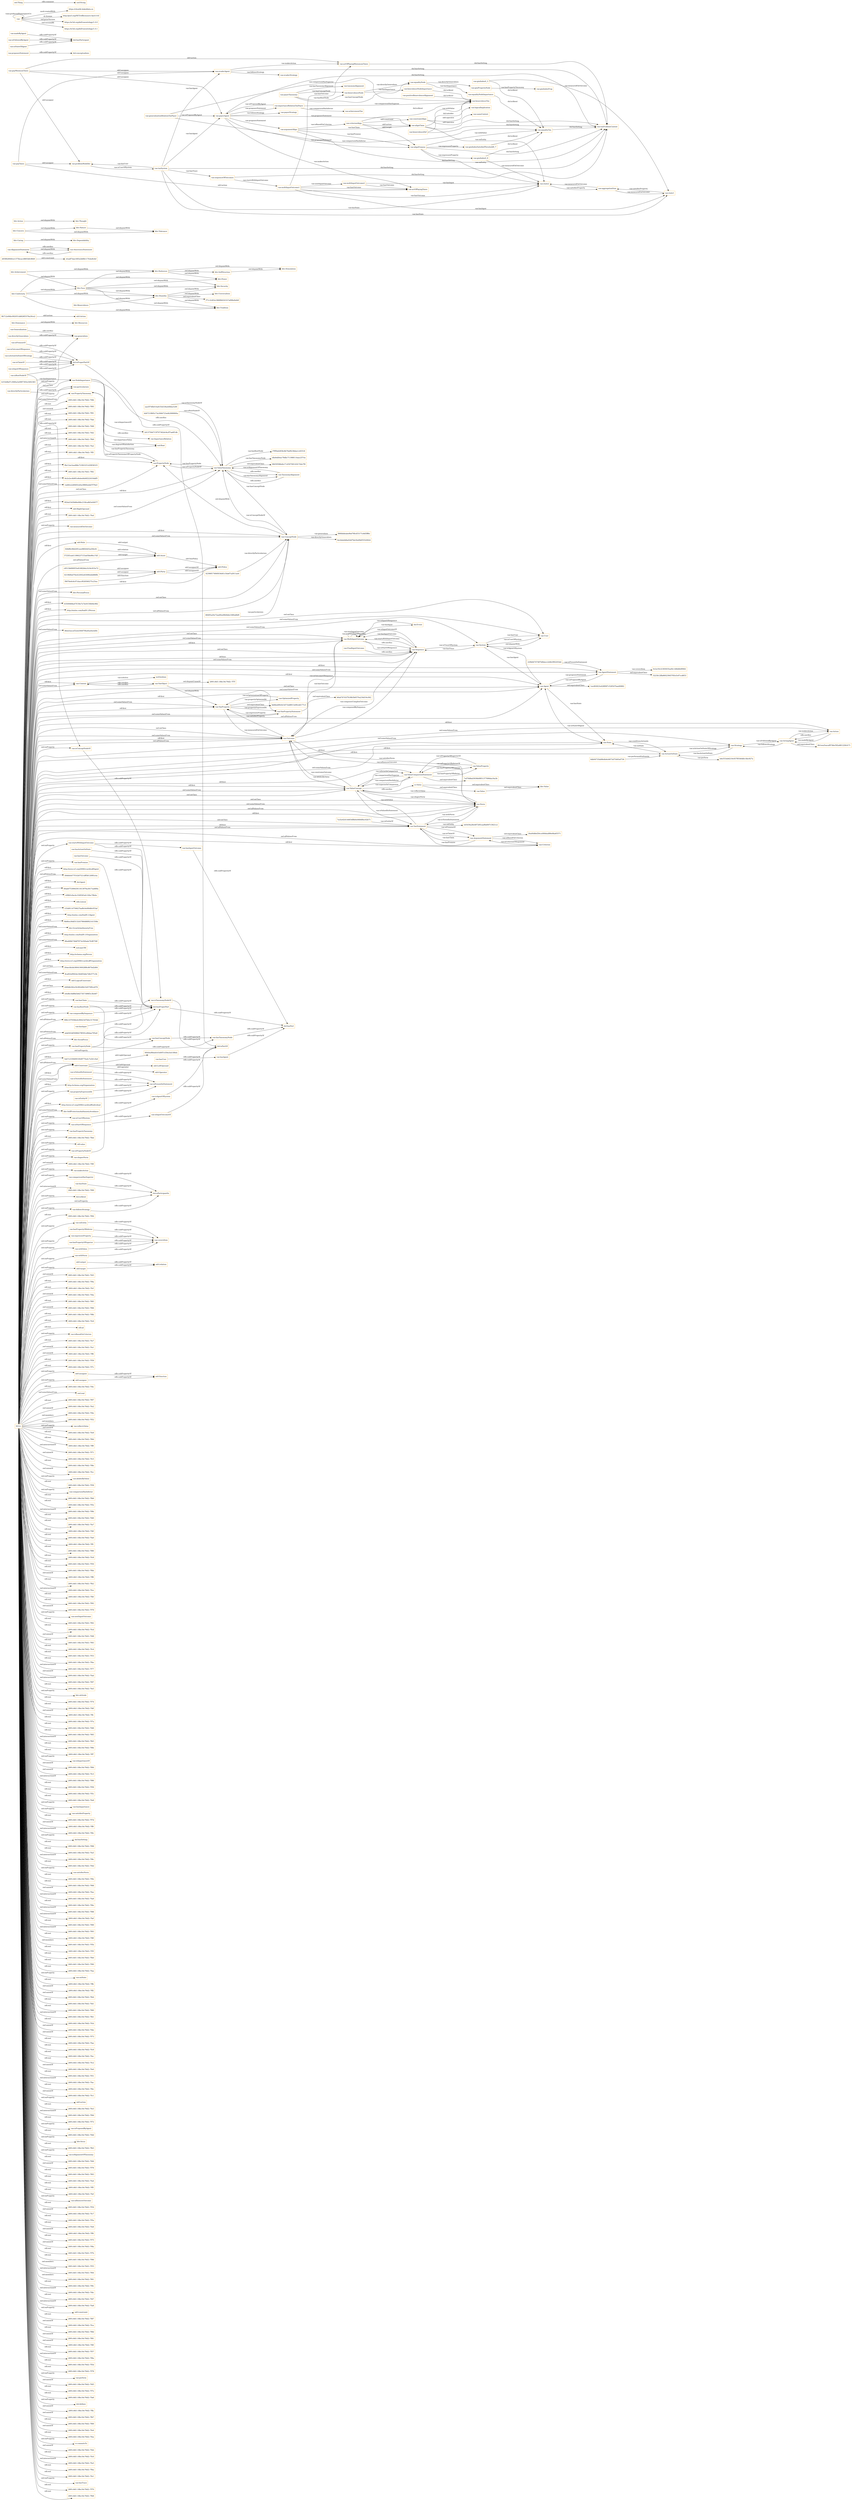 digraph ar2dtool_diagram { 
rankdir=LR;
size="1501"
node [shape = rectangle, color="orange"]; "f9e12ee3aad88e723f43251d2f658325" "bhv:Dominance" "6e2e2ec4b9f1e8ebed4d4f222410ddf5" "odrl:Action" "1afd0ce2d9493cb0a3f860eddd7f79a5" "odrl:LeftOperand" "0f2da53d3b66e06bc21fdca8b5e04077" "odrl:RightOperand" "vae:PropertyTaxonomy" "bhv:PersonalFocus" "bhv:Hedonism" "eae5f74fb010a81f3d339a44fbbe52f0" "vae:NodeImportance" "43509468a47f156e7e7dc9150b9dc982" "http://xmlns.com/foaf/0.1/Person" "bhv:Universalism" "f71c3cfd3a18669b0241b7a698a9abbf" "86eb3eecef32eb394979fa40a44e4d9c" "vae:Value" "cfcadf7dae18f3e2b6fb117fcbe8cfef" "bhv:Stimulation" "odrl:Policy" "bhv:Achievement" "bhv:Value" "f66fdddeabe9bd78fcd53171e8d5ff6e" "7a1bc624144654f8b0e0684f6ec02b71" "2d137564715f707362dc9a3f7aa6f1db" "odrl:Operator" "f7ff5bd2858c8b79af9238dee1c83518" "vae:VaeProperty" "cb5430a28e487285caa9bd007c5621c2" "vae:Outcome" "http://www.w3.org/2006/vcard/ns#Agent" "6e24de6d6a02bf7bb30ef0bf55520924" "vae:MultiInputOutcome" "f28df6c98d20f1eee98f20d52a5f4c61" "094644477f10267521dff58120f93c4a" "9fdd4af68abfc03d0f51d39a5eb189eb" "vae:AlignmentStatement" "bhv:Dependability" "bhv:Caring" "odrl:Asset" "bhv:Nature" "42366f17484f434d41c5da67a2611ae4" "vae:Generalization" "1acd92823e428f087c528547bae60882" "vae:Context" "vae:VaeStatement" "vae:ActionOnState" "f0676e6c6c07cbaccf026560275c25ea" "dul:Agent" "60ab07539943911613976a3617ea689a" "vae:ValueTaxonomy" "bhv:Security" "c0f963c9acbc330f283afc10fac78bda" "vae:ConceptNode" "rdfs:Literal" "7af7f48bd3939b0f851377696da16a3b" "bhv:Tolerance" "vae:System" "bhv:Humility" "0c2a19c22383635eaf4c1d8ddb4f0fd2" "c53d9114756627baf8c0ef49d8c053af" "http://xmlns.com/foaf/0.1/Agent" "9b68ce36df313243786488f92141556b" "odrl:Party" "vae:Norm" "b4e553eb6219c937f0540dfe14bc927a" "bhv:GrowthAndAnxietyFree" "vae:User" "d05f826940ce1375bcacc8805dfc9849" "vae:Sequence" "vae:AgentStatement" "http://xmlns.com/foaf/0.1/Organization" "9b712e94bc092051dd626f3376a30ce2" "6db04735dd9b4fe6c6673d75493ef739" "3223b12ffa66023945785e5c67ccd653" "b6ab7b7d1f7b38b5b6570a234d10e362" "bhv:Tradition" "dba9afb4ac78dbc711988114aac257ea" "86a469b738df7973e500ade7fcf8759f" "vae:VaeObject" "vc:Value" "98459588e6e17c450708142fc744e7f0" "6b1eea5eacaf97dbe592a861228cfc71" "vae:TaxonomyAlignment" "xsd:anyURI" "vae:Strategy" "vae:Agent" "bhv:Benevolence" "vae:FinalInputOutcome" "bhv:Conformity" "vae:Action" "http://schema.org/Person" "http://www.w3.org/2006/vcard/ns#Organization" "bhv:Resources" "20aecfdcbb3804190028f6c867bd2d64" "8caf43ef0924e18d4f3dde7dfe577c3b" "30a00d8ef29ccef49deaf89e9ba65571" "vae:AwarenessStatement" "229b64747487bfbbecc2d4b3f92203dd" "68495a20e72ae80a49b9dde1680a8bf0" "c9513b690955e81682b6a1b34c933e72" "0219fd9a076e422002e63090ebb886fb" "vae:ActingAgent" "odrl:LogicalConstraint" "c609db382e5fc992d9b33d570f0ce976" "vae:ValueConcept" "vae:PropertyNode" "vae:ValueProperty" "vae:ValueComparisonStatement" "dul:Event" "vae:Criterion" "e0e8b18df6b5b8273f17d98f3c3fe467" "bhv:Thought" "vae:State" "5725f1ea411990237153a058e99cc7d5" "bhv:Face" "086c107938de4c96423d7bfec31763dd" "vae:VaePropertyStatement" "afa8303df30f6827f8591e96dae795a9" "bhv:SocialFocus" "bb6bed09c8c5d71bd8913e90cdd177c3" "4d4721f895c73e3084723edb2999900a" "odrl:Constraint" "vae:OptimizedProperty" "3ab7c2339d09100d9770a4c7e2b1cfad" "bhv:Action" "odrl:Rule" "bhv:Power" "vae:ImportanceRelation" "b31fe8bd7c3060a3e0997393e3492383" "http://schema.org/Organization" "http://www.w3.org/2006/vcard/ns#Individual" "vae:ArgumentStatement" "bhv:SelfDirection" "bhv:Concern" "bhv:SelfProtectionAndAnxietyAvoidance" ; /*classes style*/
	"bhv:Action" -> "bhv:Thought" [ label = "owl:disjointWith" ];
	"vae:isInputOfSequence" -> "dul:isProperPartOf" [ label = "rdfs:subPropertyOf" ];
	"dul:isProperPartOf" -> "dul:isPartOf" [ label = "rdfs:subPropertyOf" ];
	"vae:hasConceptNode" -> "vae:hasTaxonomyNode" [ label = "rdfs:subPropertyOf" ];
	"vae:ConceptNode" -> "vae:PropertyNode" [ label = "owl:disjointWith" ];
	"vae:argumentAlign" -> "vae:criterionAlign" [ label = "vae:isBasedOnCriterion" ];
	"vae:argumentAlign" -> "vae:alignPremise" [ label = "vae:hasPremise" ];
	"vae:argumentAlign" -> "vae:alignClaim" [ label = "vae:hasClaim" ];
	"vae:argumentAlign" -> "vae:taxProblemContext" [ label = "dul:hasSetting" ];
	"vae:isTaxonomyNodeOf" -> "dul:isPartOf" [ label = "rdfs:subPropertyOf" ];
	"vae:proposesStatement" -> "dul:conceptualizes" [ label = "rdfs:subPropertyOf" ];
	"vae:ArgumentStatement" -> "30a00d8ef29ccef49deaf89e9ba65571" [ label = "owl:equivalentClass" ];
	"vae:hasTaxonomyNode" -> "dul:hasPart" [ label = "rdfs:subPropertyOf" ];
	"vae:giniPropertyNode" -> "vae:giniIndexProp" [ label = "vae:hasPropertyTaxonomy" ];
	"vae:benvolenceNodeImportance" -> "vae:benevolenceTax" [ label = "dul:isAbout" ];
	"vae:directlyGeneralizes" -> "vae:generalizes" [ label = "rdfs:subPropertyOf" ];
	"vae:multiInputOutcome2" -> "vae:actOfPayingTaxes" [ label = "vae:hasOutcome" ];
	"vae:multiInputOutcome2" -> "vae:state2" [ label = "vae:hasInput" ];
	"bhv:Hedonism" -> "bhv:Stimulation" [ label = "owl:disjointWith" ];
	"bhv:Hedonism" -> "bhv:SelfDirection" [ label = "owl:disjointWith" ];
	"bhv:Hedonism" -> "bhv:Power" [ label = "owl:disjointWith" ];
	"vae:isPremiseOf" -> "dul:isProperPartOf" [ label = "rdfs:subPropertyOf" ];
	"vae:isTestedInStatement" -> "vae:isPresentInStatement" [ label = "rdfs:subPropertyOf" ];
	"vae:giniIndex0_3" -> "vae:state1" [ label = "vae:measuredOnOutcome" ];
	"vae:giniIndex0_3" -> "vae:equalityTax" [ label = "dul:isAbout" ];
	"vae:madeByAgent" -> "dul:hasParticipant" [ label = "rdfs:subPropertyOf" ];
	"vae:isOutcomeOfSequence" -> "dul:isProperPartOf" [ label = "rdfs:subPropertyOf" ];
	"vae:hasInput" -> "dul:hasProperPart" [ label = "rdfs:subPropertyOf" ];
	"vae:hasUser" -> "vae:hasAgent" [ label = "rdfs:subPropertyOf" ];
	"vae:equalityTax" -> "vae:taxProblemContext" [ label = "dul:hasSetting" ];
	"bhv:SelfDirection" -> "bhv:Stimulation" [ label = "owl:disjointWith" ];
	"vae:hasActionOnState" -> "dul:hasProperPart" [ label = "rdfs:subPropertyOf" ];
	"vae:AgentStatement" -> "3223b12ffa66023945785e5c67ccd653" [ label = "owl:equivalentClass" ];
	"vae:hasPropertyNode" -> "vae:hasTaxonomyNode" [ label = "rdfs:subPropertyOf" ];
	"vae:hasPropertyNode" -> "dul:hasProperPart" [ label = "rdfs:subPropertyOf" ];
	"vae:payMinimumTaxes" -> "vae:problemModeller" [ label = "odrl:assigner" ];
	"vae:payMinimumTaxes" -> "vae:payerAgent" [ label = "odrl:assignee" ];
	"vae:payMinimumTaxes" -> "vae:evaderAgent" [ label = "odrl:assignee" ];
	"vae:payMinimumTaxes" -> "vae:actOfPayingMiniumumTaxes" [ label = "odrl:action" ];
	"vae:equalityNode" -> "vae:equalityNodeImportance" [ label = "vae:hasImportance" ];
	"vae:equalityNode" -> "vae:giniPropertyNode" [ label = "vae:directlyGeneralizes" ];
	"vae:hasPropertyOfSuperior" -> "vae:coversItem" [ label = "rdfs:subPropertyOf" ];
	"vae:isPropertyNodeOf" -> "vae:isTaxonomyNodeOf" [ label = "rdfs:subPropertyOf" ];
	"vae:hasOutcome" -> "dul:hasProperPart" [ label = "rdfs:subPropertyOf" ];
	"vae:alignPremise" -> "vae:equalityTax" [ label = "vae:withValue" ];
	"vae:alignPremise" -> "vae:state2" [ label = "vae:onEntity" ];
	"vae:alignPremise" -> "vae:giniIndexSatisfiedThreshold0_7" [ label = "vae:expressesProperty" ];
	"vae:alignPremise" -> "vae:giniIndex0_9" [ label = "vae:expressesProperty" ];
	"vae:alignPremise" -> "vae:taxProblemContext" [ label = "dul:hasSetting" ];
	"bhv:Dominance" -> "bhv:Resources" [ label = "owl:disjointWith" ];
	"vae:isEntityOf" -> "vae:isPresentInStatement" [ label = "rdfs:subPropertyOf" ];
	"vae:Value" -> "bhv:Value" [ label = "owl:equivalentClass" ];
	"vae:MultiInputOutcome" -> "vae:Sequence" [ label = "rdfs:seeAlso" ];
	"vae:propertyExpressedAt" -> "vae:isPresentInStatement" [ label = "rdfs:subPropertyOf" ];
	"vae:payerAgent" -> "vae:importanceRelationTaxPayer" [ label = "vae:proposesStatement" ];
	"vae:payerAgent" -> "vae:argumentAlign" [ label = "vae:proposesStatement" ];
	"vae:payerAgent" -> "vae:alignPremise" [ label = "vae:proposesStatement" ];
	"vae:payerAgent" -> "vae:alignClaim" [ label = "vae:proposesStatement" ];
	"vae:payerAgent" -> "vae:actOfPayingTaxes" [ label = "vae:makesAction" ];
	"vae:payerAgent" -> "vae:payerStrategy" [ label = "vae:followsStrategy" ];
	"vae:payerAgent" -> "vae:taxProblemContext" [ label = "dul:hasSetting" ];
	"vae:hasState" -> "dul:isParticipantIn" [ label = "rdfs:subPropertyOf" ];
	"vae:AwarenessStatement" -> "vae:AlignmentStatement" [ label = "rdfs:seeAlso" ];
	"vae:isConceptNodeOf" -> "vae:isTaxonomyNodeOf" [ label = "rdfs:subPropertyOf" ];
	"bhv:Caring" -> "bhv:Dependability" [ label = "owl:disjointWith" ];
	"vae:payTaxes" -> "vae:problemModeller" [ label = "odrl:assigner" ];
	"vae:payTaxes" -> "vae:evaderAgent" [ label = "odrl:assignee" ];
	"vae:payTaxes" -> "vae:actOfPayingTaxes" [ label = "odrl:action" ];
	"vae:hasRootNode" -> "vae:hasConceptNode" [ label = "rdfs:subPropertyOf" ];
	"vae:hasRootNode" -> "dul:hasProperPart" [ label = "rdfs:subPropertyOf" ];
	"vae:isAgentOfSystem" -> "dul:isPartOf" [ label = "rdfs:subPropertyOf" ];
	"vae:aggregationSum" -> "vae:state2" [ label = "vae:measuredOnOutcome" ];
	"vae:aggregationSum" -> "vae:state1" [ label = "vae:measuredOnOutcome" ];
	"vae:ValueConcept" -> "vc:Value" [ label = "rdfs:seeAlso" ];
	"vae:state1" -> "vae:aggregationSum" [ label = "vae:satisfiesProperty" ];
	"vae:ActingAgent" -> "6b1eea5eacaf97dbe592a861228cfc71" [ label = "owl:equivalentClass" ];
	"vae:isInputOutcomeOf" -> "dul:isPartOf" [ label = "rdfs:subPropertyOf" ];
	"bhv:Concern" -> "bhv:Tolerance" [ label = "owl:disjointWith" ];
	"bhv:Concern" -> "bhv:Nature" [ label = "owl:disjointWith" ];
	"vae:payerTaxonomy" -> "vae:taxonomAlignment" [ label = "vae:hasTaxonomyAlignment" ];
	"vae:payerTaxonomy" -> "vae:benevolenceNode" [ label = "vae:hasRootNode" ];
	"vae:payerTaxonomy" -> "vae:equalityNode" [ label = "vae:hasConceptNode" ];
	"vae:payerTaxonomy" -> "vae:benevolenceNode" [ label = "vae:hasConceptNode" ];
	"vae:giniIndex0_9" -> "vae:state2" [ label = "vae:measuredOnOutcome" ];
	"vae:giniIndex0_9" -> "vae:equalityTax" [ label = "dul:isAbout" ];
	"vae:isRootNodeOf" -> "vae:isConceptNodeOf" [ label = "rdfs:subPropertyOf" ];
	"vae:isRootNodeOf" -> "dul:isProperPartOf" [ label = "rdfs:subPropertyOf" ];
	"vae:problemModeller" -> "vae:taxSystem" [ label = "vae:isUserOfSystem" ];
	"vae:expressesProperty" -> "vae:coversItem" [ label = "rdfs:subPropertyOf" ];
	"vae:directlyParticularizes" -> "vae:particularizes" [ label = "rdfs:subPropertyOf" ];
	"vae:taxSystem" -> "vae:problemModeller" [ label = "vae:hasUser" ];
	"vae:taxSystem" -> "vae:sequenceOfOutcomes" [ label = "vae:hasTrace" ];
	"vae:taxSystem" -> "vae:state2" [ label = "vae:hasState" ];
	"vae:taxSystem" -> "vae:state1" [ label = "vae:hasState" ];
	"vae:taxSystem" -> "vae:payerAgent" [ label = "vae:hasAgent" ];
	"vae:taxSystem" -> "vae:evaderAgent" [ label = "vae:hasAgent" ];
	"vae:taxSystem" -> "vae:taxProblemContext" [ label = "dul:hasSetting" ];
	"vae:hasAgent" -> "dul:hasPart" [ label = "rdfs:subPropertyOf" ];
	"vae:isFollowedByAgent" -> "dul:hasParticipant" [ label = "rdfs:subPropertyOf" ];
	"bhv:Nature" -> "bhv:Tolerance" [ label = "owl:disjointWith" ];
	"vae:criterionAlign" -> "vae:alignPremise" [ label = "odrl:target" ];
	"vae:criterionAlign" -> "vae:constraintAlign" [ label = "odrl:constraint" ];
	"vae:criterionAlign" -> "vae:alignClaim" [ label = "odrl:action" ];
	"vae:criterionAlign" -> "vae:benevolenceTax" [ label = "dul:isAbout" ];
	"vae:ValueComparisonStatement" -> "7af7f48bd3939b0f851377696da16a3b" [ label = "owl:equivalentClass" ];
	"vae:ValueTaxonomy" -> "vae:TaxonomyAlignment" [ label = "rdfs:seeAlso" ];
	"vae:ValueTaxonomy" -> "98459588e6e17c450708142fc744e7f0" [ label = "owl:equivalentClass" ];
	"vae:importanceRelationTaxPayer" -> "vae:payerAgent" [ label = "vae:isProposedByAgent" ];
	"vae:importanceRelationTaxPayer" -> "vae:benevolenceTax" [ label = "vae:comparisonHasSuperior" ];
	"vae:importanceRelationTaxPayer" -> "vae:achievementTax" [ label = "vae:comparisonHasInferior" ];
	"vae:System" -> "vae:User" [ label = "owl:disjointWith" ];
	"vae:followsStrategy" -> "dul:isParticipantIn" [ label = "rdfs:subPropertyOf" ];
	"vae:hasPropertyOfInferior" -> "vae:coversItem" [ label = "rdfs:subPropertyOf" ];
	"vae:composedBySequence" -> "dul:hasProperPart" [ label = "rdfs:subPropertyOf" ];
	"vae:isActionOnStateOfStrategy" -> "dul:isProperPartOf" [ label = "rdfs:subPropertyOf" ];
	"dul:hasProperPart" -> "dul:hasPart" [ label = "rdfs:subPropertyOf" ];
	"vae:startsWithInputOutcome" -> "vae:hasInputOutcome" [ label = "rdfs:subPropertyOf" ];
	"vae:startsWithInputOutcome" -> "dul:hasProperPart" [ label = "rdfs:subPropertyOf" ];
	"bhv:Humility" -> "bhv:Universalism" [ label = "owl:disjointWith" ];
	"bhv:Humility" -> "bhv:Tradition" [ label = "owl:disjointWith" ];
	"bhv:Humility" -> "bhv:Security" [ label = "owl:disjointWith" ];
	"bhv:Humility" -> "f71c3cfd3a18669b0241b7a698a9abbf" [ label = "owl:equivalentClass" ];
	"vae:FinalInputOutcome" -> "vae:Sequence" [ label = "rdfs:seeAlso" ];
	"odrl:target" -> "odrl:relation" [ label = "rdfs:subPropertyOf" ];
	"vae:benevolenceDef" -> "vae:benevolenceTax" [ label = "dul:satisfies" ];
	"vae:benevolenceDef" -> "vae:taxProblemContext" [ label = "dul:hasSetting" ];
	"vae:makesAction" -> "dul:isParticipantIn" [ label = "rdfs:subPropertyOf" ];
	"vae:withValue" -> "vae:coversItem" [ label = "rdfs:subPropertyOf" ];
	"vae:constraintAlign" -> "vae:sameContext" [ label = "odrl:operator" ];
	"vae:constraintAlign" -> "vae:logicalImplication" [ label = "odrl:operator" ];
	"vae:VaeObject" -> "vae:Context" [ label = "rdfs:seeAlso" ];
	"vae:VaeObject" -> "2691c8d1:18bc34c76d2:-7f7f" [ label = "owl:disjointUnionOf" ];
	"vae:VaeObject" -> "vae:VaeProperty" [ label = "owl:disjointWith" ];
	"vae:TaxonomyAlignment" -> "vae:ValueTaxonomy" [ label = "rdfs:seeAlso" ];
	"vae:generalizationRelationTaxPayer" -> "vae:payerAgent" [ label = "vae:isProposedByAgent" ];
	"vae:generalizationRelationTaxPayer" -> "vae:benevolenceTax" [ label = "vae:comparisonHasSuperior" ];
	"vae:generalizationRelationTaxPayer" -> "vae:equalityTax" [ label = "vae:comparisonHasInferior" ];
	"bhv:Achievement" -> "bhv:Hedonism" [ label = "owl:disjointWith" ];
	"bhv:Achievement" -> "bhv:Face" [ label = "owl:disjointWith" ];
	"vae:alignClaim" -> "vae:benevolenceTax" [ label = "vae:withValue" ];
	"vae:alignClaim" -> "vae:state2" [ label = "vae:onEntity" ];
	"vae:alignClaim" -> "vae:taxProblemContext" [ label = "dul:hasSetting" ];
	"vae:actOfPayingMiniumumTaxes" -> "vae:taxProblemContext" [ label = "dul:hasSetting" ];
	"vae:NodeImportance" -> "vae:ValueTaxonomy" [ label = "rdfs:seeAlso" ];
	"vae:NodeImportance" -> "vae:ImportanceRelation" [ label = "rdfs:seeAlso" ];
	"vae:multiInputOutcome1" -> "vae:multiInputOutcome2" [ label = "vae:nextInputOutcome" ];
	"vae:multiInputOutcome1" -> "vae:state2" [ label = "vae:hasOutcome" ];
	"vae:multiInputOutcome1" -> "vae:actOfPayingTaxes" [ label = "vae:hasOutcome" ];
	"vae:multiInputOutcome1" -> "vae:actOfPayingMiniumumTaxes" [ label = "vae:hasOutcome" ];
	"vae:multiInputOutcome1" -> "vae:state1" [ label = "vae:hasInput" ];
	"vae:Action" -> "vae:ActingAgent" [ label = "rdfs:seeAlso" ];
	"vae:isValuedInStatement" -> "vae:isPresentInStatement" [ label = "rdfs:subPropertyOf" ];
	"vae:sequenceOfOutcomes" -> "vae:multiInputOutcome1" [ label = "vae:startsWithInputOutcome" ];
	"vae:sequenceOfOutcomes" -> "vae:taxProblemContext" [ label = "dul:hasSetting" ];
	"odrl:output" -> "odrl:relation" [ label = "rdfs:subPropertyOf" ];
	"vae:withNorm" -> "vae:coversItem" [ label = "rdfs:subPropertyOf" ];
	"vae:isClaimOf" -> "dul:isProperPartOf" [ label = "rdfs:subPropertyOf" ];
	"vae:hasInputOutcome" -> "dul:hasPart" [ label = "rdfs:subPropertyOf" ];
	"vae:evaderAgent" -> "vae:actOfPayingMiniumumTaxes" [ label = "vae:makesAction" ];
	"vae:evaderAgent" -> "vae:evaderStrategy" [ label = "vae:followsStrategy" ];
	"vae:evaderAgent" -> "vae:taxProblemContext" [ label = "dul:hasSetting" ];
	"vae:" -> "https://chowlk.linkeddata.es" [ label = "mod:createdWith" ];
	"vae:" -> "http://purl.org/NET/rdflicense/cc-by4.0.ttl" [ label = "dc:license" ];
	"vae:" -> "vae:" [ label = "vann:preferredNamespaceUri" ];
	"vae:" -> "https://w3id.org/def/vaeontology/1.0.0" [ label = "owl:priorVersion" ];
	"vae:" -> "https://w3id.org/def/vaeontology/1.0.1" [ label = "owl:versionIRI" ];
	"bhv:Conformity" -> "bhv:Tradition" [ label = "owl:disjointWith" ];
	"bhv:Conformity" -> "bhv:Security" [ label = "owl:disjointWith" ];
	"bhv:Conformity" -> "bhv:Humility" [ label = "owl:disjointWith" ];
	"bhv:Conformity" -> "bhv:Face" [ label = "owl:disjointWith" ];
	"vae:isStateOfAgent" -> "dul:hasParticipant" [ label = "rdfs:subPropertyOf" ];
	"vae:Generalization" -> "vae:generalizes" [ label = "rdfs:seeAlso" ];
	"vae:Context" -> "vae:VaeObject" [ label = "rdfs:seeAlso" ];
	"NULL" -> "2691c8d1:18bc34c76d2:-7f9a" [ label = "rdf:rest" ];
	"NULL" -> "vae:VaeStatement" [ label = "owl:onClass" ];
	"NULL" -> "2691c8d1:18bc34c76d2:-7fcf" [ label = "rdf:rest" ];
	"NULL" -> "2691c8d1:18bc34c76d2:-7fda" [ label = "owl:unionOf" ];
	"NULL" -> "vae:hasConceptNode" [ label = "owl:onProperty" ];
	"NULL" -> "2691c8d1:18bc34c76d2:-7f85" [ label = "rdf:rest" ];
	"NULL" -> "2691c8d1:18bc34c76d2:-7f66" [ label = "owl:unionOf" ];
	"NULL" -> "bhv:PersonalFocus" [ label = "owl:someValuesFrom" ];
	"NULL" -> "2691c8d1:18bc34c76d2:-7f8b" [ label = "rdf:rest" ];
	"NULL" -> "2691c8d1:18bc34c76d2:-7fc6" [ label = "rdf:rest" ];
	"NULL" -> "8caf43ef0924e18d4f3dde7dfe577c3b" [ label = "owl:someValuesFrom" ];
	"NULL" -> "rdf:nil" [ label = "rdf:rest" ];
	"NULL" -> "vae:isBasedOnCriterion" [ label = "owl:onProperty" ];
	"NULL" -> "2691c8d1:18bc34c76d2:-7fe7" [ label = "rdf:rest" ];
	"NULL" -> "2691c8d1:18bc34c76d2:-7fa1" [ label = "owl:unionOf" ];
	"NULL" -> "2691c8d1:18bc34c76d2:-7ff6" [ label = "owl:unionOf" ];
	"NULL" -> "vae:ConceptNode" [ label = "rdf:first" ];
	"NULL" -> "vae:PropertyNode" [ label = "rdf:first" ];
	"NULL" -> "2691c8d1:18bc34c76d2:-7f59" [ label = "rdf:rest" ];
	"NULL" -> "2691c8d1:18bc34c76d2:-7f7c" [ label = "rdf:rest" ];
	"NULL" -> "odrl:assignee" [ label = "owl:onProperty" ];
	"NULL" -> "9b68ce36df313243786488f92141556b" [ label = "rdf:first" ];
	"NULL" -> "vae:ConceptNode" [ label = "owl:someValuesFrom" ];
	"NULL" -> "vae:particularizes" [ label = "owl:onProperty" ];
	"NULL" -> "vae:expressesProperty" [ label = "owl:onProperty" ];
	"NULL" -> "2691c8d1:18bc34c76d2:-7f4c" [ label = "rdf:rest" ];
	"NULL" -> "owl:real" [ label = "owl:someValuesFrom" ];
	"NULL" -> "2691c8d1:18bc34c76d2:-7f67" [ label = "rdf:rest" ];
	"NULL" -> "2691c8d1:18bc34c76d2:-7fe2" [ label = "owl:unionOf" ];
	"NULL" -> "2691c8d1:18bc34c76d2:-7f4e" [ label = "owl:members" ];
	"NULL" -> "2691c8d1:18bc34c76d2:-7f52" [ label = "owl:members" ];
	"NULL" -> "vae:VaePropertyStatement" [ label = "rdf:first" ];
	"NULL" -> "vae:reflectsValue" [ label = "owl:onProperty" ];
	"NULL" -> "odrl:LogicalConstraint" [ label = "rdf:first" ];
	"NULL" -> "2691c8d1:18bc34c76d2:-7fe9" [ label = "owl:unionOf" ];
	"NULL" -> "2691c8d1:18bc34c76d2:-7f6d" [ label = "rdf:rest" ];
	"NULL" -> "43509468a47f156e7e7dc9150b9dc982" [ label = "rdf:first" ];
	"NULL" -> "2691c8d1:18bc34c76d2:-7ff9" [ label = "rdf:rest" ];
	"NULL" -> "2691c8d1:18bc34c76d2:-7f71" [ label = "owl:intersectionOf" ];
	"NULL" -> "2691c8d1:18bc34c76d2:-7fc5" [ label = "owl:unionOf" ];
	"NULL" -> "vae:onEntity" [ label = "owl:onProperty" ];
	"NULL" -> "http://xmlns.com/foaf/0.1/Person" [ label = "rdf:first" ];
	"NULL" -> "2691c8d1:18bc34c76d2:-7f8e" [ label = "rdf:rest" ];
	"NULL" -> "2691c8d1:18bc34c76d2:-7fcc" [ label = "owl:unionOf" ];
	"NULL" -> "vae:abidesByValue" [ label = "owl:onProperty" ];
	"NULL" -> "2691c8d1:18bc34c76d2:-7f58" [ label = "rdf:rest" ];
	"NULL" -> "dul:Agent" [ label = "rdf:first" ];
	"NULL" -> "vae:comparisonHasInferior" [ label = "owl:onProperty" ];
	"NULL" -> "2691c8d1:18bc34c76d2:-7fb6" [ label = "rdf:rest" ];
	"NULL" -> "vae:isUserOfSystem" [ label = "owl:onProperty" ];
	"NULL" -> "2691c8d1:18bc34c76d2:-7f5e" [ label = "rdf:rest" ];
	"NULL" -> "vae:ActionOnState" [ label = "rdf:first" ];
	"NULL" -> "2691c8d1:18bc34c76d2:-7f9b" [ label = "owl:intersectionOf" ];
	"NULL" -> "http://www.w3.org/2006/vcard/ns#Agent" [ label = "rdf:first" ];
	"NULL" -> "vae:Criterion" [ label = "owl:allValuesFrom" ];
	"NULL" -> "odrl:Constraint" [ label = "owl:allValuesFrom" ];
	"NULL" -> "c609db382e5fc992d9b33d570f0ce976" [ label = "owl:onClass" ];
	"NULL" -> "vae:PropertyNode" [ label = "owl:onClass" ];
	"NULL" -> "bhv:GrowthAndAnxietyFree" [ label = "owl:someValuesFrom" ];
	"NULL" -> "vae:withValue" [ label = "owl:onProperty" ];
	"NULL" -> "vae:Strategy" [ label = "owl:someValuesFrom" ];
	"NULL" -> "2691c8d1:18bc34c76d2:-7fd0" [ label = "rdf:rest" ];
	"NULL" -> "vae:ConceptNode" [ label = "owl:onClass" ];
	"NULL" -> "vae:Action" [ label = "rdf:first" ];
	"NULL" -> "2691c8d1:18bc34c76d2:-7fa7" [ label = "rdf:rest" ];
	"NULL" -> "vae:MultiInputOutcome" [ label = "owl:someValuesFrom" ];
	"NULL" -> "2691c8d1:18bc34c76d2:-7f4f" [ label = "rdf:rest" ];
	"NULL" -> "2691c8d1:18bc34c76d2:-7fa0" [ label = "rdf:rest" ];
	"NULL" -> "2691c8d1:18bc34c76d2:-7ff1" [ label = "rdf:rest" ];
	"NULL" -> "c53d9114756627baf8c0ef49d8c053af" [ label = "rdf:first" ];
	"NULL" -> "2691c8d1:18bc34c76d2:-7f80" [ label = "rdf:rest" ];
	"NULL" -> "2691c8d1:18bc34c76d2:-7fc8" [ label = "rdf:rest" ];
	"NULL" -> "2691c8d1:18bc34c76d2:-7f50" [ label = "rdf:rest" ];
	"NULL" -> "vae:Sequence" [ label = "owl:someValuesFrom" ];
	"NULL" -> "2691c8d1:18bc34c76d2:-7fbb" [ label = "rdf:rest" ];
	"NULL" -> "f9e12ee3aad88e723f43251d2f658325" [ label = "rdf:first" ];
	"NULL" -> "http://www.w3.org/2006/vcard/ns#Individual" [ label = "rdf:first" ];
	"NULL" -> "vae:startsWithInputOutcome" [ label = "owl:onProperty" ];
	"NULL" -> "2691c8d1:18bc34c76d2:-7ff8" [ label = "owl:unionOf" ];
	"NULL" -> "3ab7c2339d09100d9770a4c7e2b1cfad" [ label = "rdf:first" ];
	"NULL" -> "2691c8d1:18bc34c76d2:-7fb2" [ label = "rdf:rest" ];
	"NULL" -> "2691c8d1:18bc34c76d2:-7fce" [ label = "owl:intersectionOf" ];
	"NULL" -> "2691c8d1:18bc34c76d2:-7fbf" [ label = "rdf:rest" ];
	"NULL" -> "vae:Agent" [ label = "owl:onClass" ];
	"NULL" -> "2691c8d1:18bc34c76d2:-7f92" [ label = "rdf:rest" ];
	"NULL" -> "20aecfdcbb3804190028f6c867bd2d64" [ label = "owl:onClass" ];
	"NULL" -> "2691c8d1:18bc34c76d2:-7f79" [ label = "owl:unionOf" ];
	"NULL" -> "vae:Agent" [ label = "owl:someValuesFrom" ];
	"NULL" -> "vae:isStartOfSequence" [ label = "owl:onProperty" ];
	"NULL" -> "vae:nextInputOutcome" [ label = "owl:onProperty" ];
	"NULL" -> "2691c8d1:18bc34c76d2:-7f62" [ label = "rdf:rest" ];
	"NULL" -> "vae:Sequence" [ label = "owl:onClass" ];
	"NULL" -> "2691c8d1:18bc34c76d2:-7fcd" [ label = "rdf:rest" ];
	"NULL" -> "vae:hasRootNode" [ label = "owl:onProperty" ];
	"NULL" -> "2691c8d1:18bc34c76d2:-7fd8" [ label = "owl:unionOf" ];
	"NULL" -> "vae:ValueTaxonomy" [ label = "rdf:first" ];
	"NULL" -> "2691c8d1:18bc34c76d2:-7f83" [ label = "rdf:rest" ];
	"NULL" -> "vae:Outcome" [ label = "owl:someValuesFrom" ];
	"NULL" -> "dul:isParticipantIn" [ label = "owl:onProperty" ];
	"NULL" -> "2691c8d1:18bc34c76d2:-7fc4" [ label = "rdf:rest" ];
	"NULL" -> "http://schema.org/Organization" [ label = "rdf:first" ];
	"NULL" -> "2691c8d1:18bc34c76d2:-7f53" [ label = "rdf:rest" ];
	"NULL" -> "2691c8d1:18bc34c76d2:-7fbe" [ label = "rdf:rest" ];
	"NULL" -> "2691c8d1:18bc34c76d2:-7f77" [ label = "owl:intersectionOf" ];
	"NULL" -> "vae:NodeImportance" [ label = "owl:onClass" ];
	"NULL" -> "2691c8d1:18bc34c76d2:-7fad" [ label = "owl:unionOf" ];
	"NULL" -> "2691c8d1:18bc34c76d2:-7f97" [ label = "owl:intersectionOf" ];
	"NULL" -> "2691c8d1:18bc34c76d2:-7fe5" [ label = "rdf:rest" ];
	"NULL" -> "bhv:attitude" [ label = "owl:onProperty" ];
	"NULL" -> "2691c8d1:18bc34c76d2:-7f74" [ label = "rdf:rest" ];
	"NULL" -> "2691c8d1:18bc34c76d2:-7fdf" [ label = "rdf:rest" ];
	"NULL" -> "vae:Norm" [ label = "rdf:first" ];
	"NULL" -> "2691c8d1:18bc34c76d2:-7ffc" [ label = "owl:unionOf" ];
	"NULL" -> "2691c8d1:18bc34c76d2:-7f7a" [ label = "rdf:rest" ];
	"NULL" -> "vae:VaeProperty" [ label = "rdf:first" ];
	"NULL" -> "2691c8d1:18bc34c76d2:-7fd6" [ label = "rdf:rest" ];
	"NULL" -> "2691c8d1:18bc34c76d2:-7f65" [ label = "rdf:rest" ];
	"NULL" -> "http://xmlns.com/foaf/0.1/Organization" [ label = "rdf:first" ];
	"NULL" -> "vae:Context" [ label = "rdf:first" ];
	"NULL" -> "vae:generalizes" [ label = "owl:onProperty" ];
	"NULL" -> "vae:Outcome" [ label = "owl:onClass" ];
	"NULL" -> "2691c8d1:18bc34c76d2:-7fb5" [ label = "owl:intersectionOf" ];
	"NULL" -> "2691c8d1:18bc34c76d2:-7f6b" [ label = "rdf:rest" ];
	"NULL" -> "2691c8d1:18bc34c76d2:-7ff7" [ label = "rdf:rest" ];
	"NULL" -> "rdfs:Literal" [ label = "rdf:first" ];
	"NULL" -> "vae:isImportanceOf" [ label = "owl:onProperty" ];
	"NULL" -> "2691c8d1:18bc34c76d2:-7f84" [ label = "owl:unionOf" ];
	"NULL" -> "2691c8d1:18bc34c76d2:-7fc3" [ label = "owl:unionOf" ];
	"NULL" -> "2691c8d1:18bc34c76d2:-7f86" [ label = "owl:intersectionOf" ];
	"NULL" -> "2691c8d1:18bc34c76d2:-7f56" [ label = "rdf:rest" ];
	"NULL" -> "vae:ConceptNode" [ label = "owl:allValuesFrom" ];
	"NULL" -> "vae:Norm" [ label = "owl:onClass" ];
	"NULL" -> "2691c8d1:18bc34c76d2:-7f5c" [ label = "rdf:rest" ];
	"NULL" -> "2691c8d1:18bc34c76d2:-7fe8" [ label = "rdf:rest" ];
	"NULL" -> "vae:hasImportance" [ label = "owl:onProperty" ];
	"NULL" -> "0f2da53d3b66e06bc21fdca8b5e04077" [ label = "rdf:first" ];
	"NULL" -> "vae:satisfiesProperty" [ label = "owl:onProperty" ];
	"NULL" -> "2691c8d1:18bc34c76d2:-7f7d" [ label = "rdf:rest" ];
	"NULL" -> "2691c8d1:18bc34c76d2:-7ff0" [ label = "owl:unionOf" ];
	"NULL" -> "2691c8d1:18bc34c76d2:-7f6c" [ label = "owl:intersectionOf" ];
	"NULL" -> "dul:hasSetting" [ label = "owl:onProperty" ];
	"NULL" -> "2691c8d1:18bc34c76d2:-7f98" [ label = "rdf:rest" ];
	"NULL" -> "vae:VaeStatement" [ label = "rdf:first" ];
	"NULL" -> "2691c8d1:18bc34c76d2:-7fa5" [ label = "rdf:rest" ];
	"NULL" -> "vae:PropertyTaxonomy" [ label = "owl:someValuesFrom" ];
	"NULL" -> "2691c8d1:18bc34c76d2:-7f8c" [ label = "owl:intersectionOf" ];
	"NULL" -> "2691c8d1:18bc34c76d2:-7f4d" [ label = "rdf:rest" ];
	"NULL" -> "vae:satisfiesNorm" [ label = "owl:onProperty" ];
	"NULL" -> "2691c8d1:18bc34c76d2:-7f9e" [ label = "rdf:rest" ];
	"NULL" -> "2691c8d1:18bc34c76d2:-7f68" [ label = "rdf:rest" ];
	"NULL" -> "2691c8d1:18bc34c76d2:-7fee" [ label = "owl:unionOf" ];
	"NULL" -> "2691c8d1:18bc34c76d2:-7fa9" [ label = "owl:intersectionOf" ];
	"NULL" -> "60ab07539943911613976a3617ea689a" [ label = "rdf:first" ];
	"NULL" -> "2691c8d1:18bc34c76d2:-7f6e" [ label = "rdf:rest" ];
	"NULL" -> "2691c8d1:18bc34c76d2:-7f88" [ label = "owl:intersectionOf" ];
	"NULL" -> "odrl:Constraint" [ label = "rdf:first" ];
	"NULL" -> "2691c8d1:18bc34c76d2:-7faf" [ label = "owl:intersectionOf" ];
	"NULL" -> "2691c8d1:18bc34c76d2:-7f89" [ label = "rdf:rest" ];
	"NULL" -> "xsd:anyURI" [ label = "rdf:first" ];
	"NULL" -> "2691c8d1:18bc34c76d2:-7f93" [ label = "owl:intersectionOf" ];
	"NULL" -> "odrl:target" [ label = "owl:onProperty" ];
	"NULL" -> "2691c8d1:18bc34c76d2:-7f8f" [ label = "rdf:rest" ];
	"NULL" -> "2691c8d1:18bc34c76d2:-7f5b" [ label = "owl:members" ];
	"NULL" -> "2691c8d1:18bc34c76d2:-7f5f" [ label = "rdf:rest" ];
	"NULL" -> "2691c8d1:18bc34c76d2:-7fb0" [ label = "rdf:rest" ];
	"NULL" -> "vae:makesAction" [ label = "owl:onProperty" ];
	"NULL" -> "2691c8d1:18bc34c76d2:-7f90" [ label = "rdf:rest" ];
	"NULL" -> "2691c8d1:18bc34c76d2:-7faa" [ label = "rdf:rest" ];
	"NULL" -> "vae:onState" [ label = "owl:onProperty" ];
	"NULL" -> "2691c8d1:18bc34c76d2:-7ffb" [ label = "rdf:rest" ];
	"NULL" -> "vae:VaeProperty" [ label = "owl:someValuesFrom" ];
	"NULL" -> "bhv:SelfProtectionAndAnxietyAvoidance" [ label = "owl:someValuesFrom" ];
	"NULL" -> "2691c8d1:18bc34c76d2:-7ff2" [ label = "owl:unionOf" ];
	"NULL" -> "2691c8d1:18bc34c76d2:-7fb4" [ label = "owl:unionOf" ];
	"NULL" -> "vae:Agent" [ label = "owl:allValuesFrom" ];
	"NULL" -> "http://schema.org/Person" [ label = "rdf:first" ];
	"NULL" -> "2691c8d1:18bc34c76d2:-7fd1" [ label = "rdf:rest" ];
	"NULL" -> "2691c8d1:18bc34c76d2:-7f60" [ label = "rdf:rest" ];
	"NULL" -> "2691c8d1:18bc34c76d2:-7fb1" [ label = "owl:intersectionOf" ];
	"NULL" -> "2691c8d1:18bc34c76d2:-7fcb" [ label = "rdf:rest" ];
	"NULL" -> "2691c8d1:18bc34c76d2:-7fde" [ label = "owl:unionOf" ];
	"NULL" -> "2691c8d1:18bc34c76d2:-7f73" [ label = "owl:unionOf" ];
	"NULL" -> "vae:isConceptNodeOf" [ label = "owl:onProperty" ];
	"NULL" -> "2691c8d1:18bc34c76d2:-7fae" [ label = "rdf:rest" ];
	"NULL" -> "2691c8d1:18bc34c76d2:-7fc9" [ label = "rdf:rest" ];
	"NULL" -> "2691c8d1:18bc34c76d2:-7fec" [ label = "rdf:rest" ];
	"NULL" -> "vae:hasPropertyNode" [ label = "owl:onProperty" ];
	"NULL" -> "2691c8d1:18bc34c76d2:-7fc2" [ label = "rdf:rest" ];
	"NULL" -> "2691c8d1:18bc34c76d2:-7fe0" [ label = "owl:unionOf" ];
	"NULL" -> "2691c8d1:18bc34c76d2:-7f51" [ label = "rdf:rest" ];
	"NULL" -> "2691c8d1:18bc34c76d2:-7fac" [ label = "owl:intersectionOf" ];
	"NULL" -> "2691c8d1:18bc34c76d2:-7fbc" [ label = "rdf:rest" ];
	"NULL" -> "2691c8d1:18bc34c76d2:-7fc1" [ label = "owl:unionOf" ];
	"NULL" -> "vae:VaePropertyStatement" [ label = "owl:someValuesFrom" ];
	"NULL" -> "vae:Strategy" [ label = "rdf:first" ];
	"NULL" -> "vae:Outcome" [ label = "rdf:first" ];
	"NULL" -> "odrl:action" [ label = "owl:onProperty" ];
	"NULL" -> "2691c8d1:18bc34c76d2:-7fe3" [ label = "rdf:rest" ];
	"NULL" -> "2691c8d1:18bc34c76d2:-7f9d" [ label = "owl:intersectionOf" ];
	"NULL" -> "2691c8d1:18bc34c76d2:-7f72" [ label = "rdf:rest" ];
	"NULL" -> "86eb3eecef32eb394979fa40a44e4d9c" [ label = "owl:someValuesFrom" ];
	"NULL" -> "vae:isProposedByAgent" [ label = "owl:onProperty" ];
	"NULL" -> "odrl:Asset" [ label = "owl:allValuesFrom" ];
	"NULL" -> "2691c8d1:18bc34c76d2:-7fdd" [ label = "rdf:rest" ];
	"NULL" -> "bhv:focus" [ label = "owl:onProperty" ];
	"NULL" -> "2691c8d1:18bc34c76d2:-7fb3" [ label = "rdf:rest" ];
	"NULL" -> "1afd0ce2d9493cb0a3f860eddd7f79a5" [ label = "owl:someValuesFrom" ];
	"NULL" -> "afa8303df30f6827f8591e96dae795a9" [ label = "owl:allValuesFrom" ];
	"NULL" -> "vae:isAlignmentOfTaxonomy" [ label = "owl:onProperty" ];
	"NULL" -> "e0e8b18df6b5b8273f17d98f3c3fe467" [ label = "rdf:first" ];
	"NULL" -> "2691c8d1:18bc34c76d2:-7fd4" [ label = "rdf:rest" ];
	"NULL" -> "2691c8d1:18bc34c76d2:-7f76" [ label = "owl:unionOf" ];
	"NULL" -> "2691c8d1:18bc34c76d2:-7f63" [ label = "rdf:rest" ];
	"NULL" -> "vae:MultiInputOutcome" [ label = "rdf:first" ];
	"NULL" -> "2691c8d1:18bc34c76d2:-7fa4" [ label = "rdf:rest" ];
	"NULL" -> "2691c8d1:18bc34c76d2:-7ff5" [ label = "rdf:rest" ];
	"NULL" -> "2691c8d1:18bc34c76d2:-7fef" [ label = "rdf:rest" ];
	"NULL" -> "vae:influencesOutcome" [ label = "owl:onProperty" ];
	"NULL" -> "2691c8d1:18bc34c76d2:-7f54" [ label = "rdf:rest" ];
	"NULL" -> "6e2e2ec4b9f1e8ebed4d4f222410ddf5" [ label = "rdf:first" ];
	"NULL" -> "vae:AgentStatement" [ label = "rdf:first" ];
	"NULL" -> "vae:propertyExpressedAt" [ label = "owl:onProperty" ];
	"NULL" -> "2691c8d1:18bc34c76d2:-7fc7" [ label = "owl:unionOf" ];
	"NULL" -> "2691c8d1:18bc34c76d2:-7f5a" [ label = "rdf:rest" ];
	"NULL" -> "2691c8d1:18bc34c76d2:-7fe6" [ label = "rdf:rest" ];
	"NULL" -> "2691c8d1:18bc34c76d2:-7ff4" [ label = "owl:unionOf" ];
	"NULL" -> "2691c8d1:18bc34c76d2:-7f75" [ label = "rdf:rest" ];
	"NULL" -> "odrl:assigner" [ label = "owl:onProperty" ];
	"NULL" -> "2691c8d1:18bc34c76d2:-7f8a" [ label = "owl:unionOf" ];
	"NULL" -> "vae:Action" [ label = "owl:someValuesFrom" ];
	"NULL" -> "vae:Norm" [ label = "owl:someValuesFrom" ];
	"NULL" -> "2691c8d1:18bc34c76d2:-7f7b" [ label = "rdf:rest" ];
	"NULL" -> "2691c8d1:18bc34c76d2:-7f96" [ label = "rdf:rest" ];
	"NULL" -> "vae:ValueComparisonStatement" [ label = "rdf:first" ];
	"NULL" -> "2691c8d1:18bc34c76d2:-7f55" [ label = "owl:members" ];
	"NULL" -> "2691c8d1:18bc34c76d2:-7f64" [ label = "owl:intersectionOf" ];
	"NULL" -> "2691c8d1:18bc34c76d2:-7f61" [ label = "owl:members" ];
	"NULL" -> "odrl:Rule" [ label = "rdf:first" ];
	"NULL" -> "2691c8d1:18bc34c76d2:-7f9c" [ label = "rdf:rest" ];
	"NULL" -> "2691c8d1:18bc34c76d2:-7fdc" [ label = "owl:intersectionOf" ];
	"NULL" -> "2691c8d1:18bc34c76d2:-7fd7" [ label = "rdf:rest" ];
	"NULL" -> "bhv:SocialFocus" [ label = "owl:allValuesFrom" ];
	"NULL" -> "86a469b738df7973e500ade7fcf8759f" [ label = "owl:someValuesFrom" ];
	"NULL" -> "vae:ValueConcept" [ label = "owl:someValuesFrom" ];
	"NULL" -> "vae:hasPremise" [ label = "owl:onProperty" ];
	"NULL" -> "2691c8d1:18bc34c76d2:-7fa8" [ label = "owl:intersectionOf" ];
	"NULL" -> "odrl:constraint" [ label = "owl:onProperty" ];
	"NULL" -> "vae:State" [ label = "owl:someValuesFrom" ];
	"NULL" -> "2691c8d1:18bc34c76d2:-7f87" [ label = "rdf:rest" ];
	"NULL" -> "vae:withNorm" [ label = "owl:onProperty" ];
	"NULL" -> "2691c8d1:18bc34c76d2:-7fca" [ label = "owl:unionOf" ];
	"NULL" -> "2691c8d1:18bc34c76d2:-7f8d" [ label = "rdf:rest" ];
	"NULL" -> "2691c8d1:18bc34c76d2:-7f81" [ label = "owl:unionOf" ];
	"NULL" -> "2691c8d1:18bc34c76d2:-7f6f" [ label = "owl:unionOf" ];
	"NULL" -> "2691c8d1:18bc34c76d2:-7f57" [ label = "rdf:rest" ];
	"NULL" -> "2691c8d1:18bc34c76d2:-7f6a" [ label = "owl:intersectionOf" ];
	"NULL" -> "2691c8d1:18bc34c76d2:-7f5d" [ label = "rdf:rest" ];
	"NULL" -> "vae:Agent" [ label = "rdf:first" ];
	"NULL" -> "vae:ValueTaxonomy" [ label = "owl:someValuesFrom" ];
	"NULL" -> "2691c8d1:18bc34c76d2:-7f78" [ label = "rdf:rest" ];
	"NULL" -> "vae:followsStrategy" [ label = "owl:onProperty" ];
	"NULL" -> "vae:Sequence" [ label = "rdf:first" ];
	"NULL" -> "vae:perform" [ label = "owl:onProperty" ];
	"NULL" -> "2691c8d1:18bc34c76d2:-7fd5" [ label = "owl:unionOf" ];
	"NULL" -> "2691c8d1:18bc34c76d2:-7f7e" [ label = "rdf:rest" ];
	"NULL" -> "2691c8d1:18bc34c76d2:-7fa6" [ label = "rdf:rest" ];
	"NULL" -> "dul:defines" [ label = "owl:onProperty" ];
	"NULL" -> "2691c8d1:18bc34c76d2:-7ffa" [ label = "owl:unionOf" ];
	"NULL" -> "http://xmlns.com/foaf/0.1/Agent" [ label = "rdf:first" ];
	"NULL" -> "2691c8d1:18bc34c76d2:-7fb7" [ label = "owl:unionOf" ];
	"NULL" -> "vae:Norm" [ label = "owl:allValuesFrom" ];
	"NULL" -> "2691c8d1:18bc34c76d2:-7f69" [ label = "rdf:rest" ];
	"NULL" -> "vae:ValueConcept" [ label = "owl:onClass" ];
	"NULL" -> "2691c8d1:18bc34c76d2:-7fe4" [ label = "owl:unionOf" ];
	"NULL" -> "2691c8d1:18bc34c76d2:-7fea" [ label = "rdf:rest" ];
	"NULL" -> "vc:commitsTo" [ label = "owl:onProperty" ];
	"NULL" -> "2691c8d1:18bc34c76d2:-7feb" [ label = "owl:unionOf" ];
	"NULL" -> "2691c8d1:18bc34c76d2:-7fc0" [ label = "rdf:rest" ];
	"NULL" -> "c0f963c9acbc330f283afc10fac78bda" [ label = "rdf:first" ];
	"NULL" -> "odrl:Policy" [ label = "rdf:first" ];
	"NULL" -> "2691c8d1:18bc34c76d2:-7fa3" [ label = "owl:intersectionOf" ];
	"NULL" -> "2691c8d1:18bc34c76d2:-7fba" [ label = "rdf:rest" ];
	"NULL" -> "vae:Context" [ label = "owl:someValuesFrom" ];
	"NULL" -> "086c107938de4c96423d7bfec31763dd" [ label = "owl:allValuesFrom" ];
	"NULL" -> "http://www.w3.org/2006/vcard/ns#Organization" [ label = "rdf:first" ];
	"NULL" -> "2691c8d1:18bc34c76d2:-7fe1" [ label = "rdf:rest" ];
	"NULL" -> "vae:hasTrace" [ label = "owl:onProperty" ];
	"NULL" -> "2691c8d1:18bc34c76d2:-7f70" [ label = "rdf:rest" ];
	"NULL" -> "vae:Outcome" [ label = "owl:allValuesFrom" ];
	"NULL" -> "2691c8d1:18bc34c76d2:-7fb8" [ label = "rdf:rest" ];
	"NULL" -> "2691c8d1:18bc34c76d2:-7fdb" [ label = "rdf:rest" ];
	"NULL" -> "vae:AgentStatement" [ label = "owl:someValuesFrom" ];
	"NULL" -> "vae:MultiInputOutcome" [ label = "owl:onClass" ];
	"NULL" -> "2691c8d1:18bc34c76d2:-7f95" [ label = "owl:unionOf" ];
	"NULL" -> "vae:ValueConcept" [ label = "rdf:first" ];
	"NULL" -> "2691c8d1:18bc34c76d2:-7f91" [ label = "rdf:rest" ];
	"NULL" -> "2691c8d1:18bc34c76d2:-7fab" [ label = "rdf:rest" ];
	"NULL" -> "2691c8d1:18bc34c76d2:-7fd9" [ label = "rdf:rest" ];
	"NULL" -> "odrl:RightOperand" [ label = "rdf:first" ];
	"NULL" -> "odrl:Constraint" [ label = "owl:someValuesFrom" ];
	"NULL" -> "2691c8d1:18bc34c76d2:-7fd2" [ label = "rdf:rest" ];
	"NULL" -> "vae:composedBySequence" [ label = "owl:onProperty" ];
	"NULL" -> "vae:Criterion" [ label = "rdf:first" ];
	"NULL" -> "2691c8d1:18bc34c76d2:-7fb9" [ label = "owl:intersectionOf" ];
	"NULL" -> "vae:hasClaim" [ label = "owl:onProperty" ];
	"NULL" -> "2691c8d1:18bc34c76d2:-7fa2" [ label = "rdf:rest" ];
	"NULL" -> "vae:User" [ label = "owl:onClass" ];
	"NULL" -> "2691c8d1:18bc34c76d2:-7ff3" [ label = "rdf:rest" ];
	"NULL" -> "vae:VaeStatement" [ label = "owl:allValuesFrom" ];
	"NULL" -> "2691c8d1:18bc34c76d2:-7f82" [ label = "rdf:rest" ];
	"NULL" -> "vae:measuredOnOutcome" [ label = "owl:onProperty" ];
	"NULL" -> "2691c8d1:18bc34c76d2:-7fed" [ label = "rdf:rest" ];
	"NULL" -> "vae:hasPropertyTaxonomy" [ label = "owl:onProperty" ];
	"NULL" -> "vae:State" [ label = "rdf:first" ];
	"NULL" -> "vae:System" [ label = "owl:someValuesFrom" ];
	"NULL" -> "2691c8d1:18bc34c76d2:-7fbd" [ label = "rdf:rest" ];
	"NULL" -> "094644477f10267521dff58120f93c4a" [ label = "owl:allValuesFrom" ];
	"NULL" -> "rdf:value" [ label = "owl:onProperty" ];
	"NULL" -> "vae:shapesNorm" [ label = "owl:onProperty" ];
	"NULL" -> "2691c8d1:18bc34c76d2:-7f9f" [ label = "owl:unionOf" ];
	"NULL" -> "vae:User" [ label = "owl:someValuesFrom" ];
	"NULL" -> "vae:comparisonHasSuperior" [ label = "owl:onProperty" ];
	"NULL" -> "2691c8d1:18bc34c76d2:-7f99" [ label = "owl:intersectionOf" ];
	"NULL" -> "dul:isAbout" [ label = "owl:onProperty" ];
	"NULL" -> "2691c8d1:18bc34c76d2:-7f94" [ label = "rdf:rest" ];
	"NULL" -> "2691c8d1:18bc34c76d2:-7fd3" [ label = "owl:unionOf" ];
	"NULL" -> "vae:isPropertyNodeOf" [ label = "owl:onProperty" ];
	"vae:VaePropertyStatement" -> "b6ab7b7d1f7b38b5b6570a234d10e362" [ label = "owl:equivalentClass" ];
	"vae:isUserOfSystem" -> "vae:isAgentOfSystem" [ label = "rdfs:subPropertyOf" ];
	"vae:hasClaim" -> "dul:hasProperPart" [ label = "rdfs:subPropertyOf" ];
	"vae:state2" -> "vae:aggregationSum" [ label = "vae:satisfiesProperty" ];
	"vc:Value" -> "bhv:Value" [ label = "owl:equivalentClass" ];
	"vc:Value" -> "vae:Value" [ label = "owl:equivalentClass" ];
	"vae:Agent" -> "1acd92823e428f087c528547bae60882" [ label = "owl:equivalentClass" ];
	"vae:VaeProperty" -> "bb6bed09c8c5d71bd8913e90cdd177c3" [ label = "owl:equivalentClass" ];
	"bhv:Face" -> "bhv:Tradition" [ label = "owl:disjointWith" ];
	"bhv:Face" -> "bhv:Security" [ label = "owl:disjointWith" ];
	"bhv:Face" -> "bhv:Power" [ label = "owl:disjointWith" ];
	"bhv:Face" -> "bhv:Humility" [ label = "owl:disjointWith" ];
	"bhv:Face" -> "bhv:Hedonism" [ label = "owl:disjointWith" ];
	"vae:benevolenceNode" -> "vae:benvolenceNodeImportance" [ label = "vae:hasImportance" ];
	"vae:benevolenceNode" -> "vae:equalityNode" [ label = "vae:directlyGeneralizes" ];
	"vae:hasPremise" -> "dul:hasProperPart" [ label = "rdfs:subPropertyOf" ];
	"vae:isStartOfSequence" -> "vae:isInputOutcomeOf" [ label = "rdfs:subPropertyOf" ];
	"bhv:Benevolence" -> "bhv:Humility" [ label = "owl:disjointWith" ];
	"odrl:assigner" -> "odrl:function" [ label = "rdfs:subPropertyOf" ];
	"vae:giniIndexSatisfiedThreshold0_7" -> "vae:equalityTax" [ label = "dul:isAbout" ];
	"vae:onEntity" -> "vae:coversItem" [ label = "rdfs:subPropertyOf" ];
	"vae:equalityNodeImportance" -> "vae:equalityTax" [ label = "dul:isAbout" ];
	"vae:positiveBenevolenceAlignment" -> "vae:benevolenceTax" [ label = "dul:isAbout" ];
	"vae:AlignmentStatement" -> "vae:AwarenessStatement" [ label = "rdfs:seeAlso" ];
	"vae:AlignmentStatement" -> "vae:AwarenessStatement" [ label = "owl:disjointWith" ];
	"odrl:assignee" -> "odrl:function" [ label = "rdfs:subPropertyOf" ];
	"vae:Agent" -> "vae:System" [ label = "vae:isAgentOfSystem" ];
	"vae:NodeImportance" -> "2d137564715f707362dc9a3f7aa6f1db" [ label = "vae:isImportanceOf" ];
	"vae:Outcome" -> "vae:Sequence" [ label = "vae:composedBySequence" ];
	"4d4721f895c73e3084723edb2999900a" -> "vae:ValueTaxonomy" [ label = "vae:isRootNodeOf" ];
	"odrl:Constraint" -> "9fdd4af68abfc03d0f51d39a5eb189eb" [ label = "odrl:rightOperand" ];
	"vae:ActionOnState" -> "b4e553eb6219c937f0540dfe14bc927a" [ label = "vae:perform" ];
	"vae:ValueComparisonStatement" -> "vae:ValueProperty" [ label = "vae:hasPropertyOfSuperior" ];
	"vae:Outcome" -> "vae:ValueConcept" [ label = "vae:abidesByValue" ];
	"dul:Event" -> "vae:MultiInputOutcome" [ label = "vae:isInputOfSequence" ];
	"vae:VaePropertyStatement" -> "vae:VaeProperty" [ label = "vae:expressesProperty" ];
	"vae:ActingAgent" -> "vae:Strategy" [ label = "vae:followsStrategy" ];
	"vae:ActionOnState" -> "vae:Strategy" [ label = "vae:isActionOnStateOfStrategy" ];
	"42366f17484f434d41c5da67a2611ae4" -> "vae:ConceptNode" [ label = "vae:directlyParticularizes" ];
	"eae5f74fb010a81f3d339a44fbbe52f0" -> "vae:ValueTaxonomy" [ label = "vae:isTaxonomyNodeOf" ];
	"vae:VaeStatement" -> "cb5430a28e487285caa9bd007c5621c2" [ label = "vae:onEntity" ];
	"vae:Sequence" -> "vae:MultiInputOutcome" [ label = "vae:hasInputOutcome" ];
	"vae:MultiInputOutcome" -> "dul:Event" [ label = "vae:hasInput" ];
	"vae:Sequence" -> "vae:MultiInputOutcome" [ label = "vae:startsWithInputOutcome" ];
	"vae:AgentStatement" -> "vae:Agent" [ label = "vae:isProposedByAgent" ];
	"vae:ValueTaxonomy" -> "dba9afb4ac78dbc711988114aac257ea" [ label = "vae:hasTaxonomyNode" ];
	"vae:MultiInputOutcome" -> "vae:MultiInputOutcome" [ label = "vae:previousInputOutcome" ];
	"vae:ValueComparisonStatement" -> "vae:ValueConcept" [ label = "vae:comparisonHasSuperior" ];
	"odrl:Constraint" -> "odrl:Operator" [ label = "odrl:operator" ];
	"vae:Outcome" -> "vae:VaeProperty" [ label = "vae:satisfiesProperty" ];
	"odrl:Asset" -> "odrl:Policy" [ label = "odrl:hasPolicy" ];
	"vae:ArgumentStatement" -> "vae:VaeStatement" [ label = "vae:hasClaim" ];
	"vae:ConceptNode" -> "6e24de6d6a02bf7bb30ef0bf55520924" [ label = "vae:directlyGeneralizes" ];
	"vae:Agent" -> "vae:AgentStatement" [ label = "vae:proposesStatement" ];
	"vae:System" -> "vae:Sequence" [ label = "vae:hasTrace" ];
	"vae:Outcome" -> "vae:Norm" [ label = "vae:satisfiesNorm" ];
	"vae:User" -> "vae:System" [ label = "vae:isUserOfSystem" ];
	"9b712e94bc092051dd626f3376a30ce2" -> "odrl:Action" [ label = "odrl:action" ];
	"odrl:Party" -> "odrl:Policy" [ label = "odrl:assigneeOf" ];
	"vae:PropertyTaxonomy" -> "xsd:float" [ label = "vae:degreeOfSatisfaction" ];
	"vae:Sequence" -> "vae:Outcome" [ label = "vae:composesComplexOutcome" ];
	"vae:Criterion" -> "vae:ArgumentStatement" [ label = "vae:isCriterionOfArgument" ];
	"vae:PropertyNode" -> "vae:ValueTaxonomy" [ label = "vae:isPropertyNodeOf" ];
	"vae:ValueTaxonomy" -> "vae:ConceptNode" [ label = "vae:hasConceptNode" ];
	"vae:ValueComparisonStatement" -> "vae:ValueProperty" [ label = "vae:hasPropertyOfInferior" ];
	"vae:Sequence" -> "vae:System" [ label = "vae:isTraceOfSystem" ];
	"229b64747487bfbbecc2d4b3f92203dd" -> "vae:AgentStatement" [ label = "vae:isPresentInStatement" ];
	"f0676e6c6c07cbaccf026560275c25ea" -> "odrl:Party" [ label = "odrl:function" ];
	"vae:System" -> "vae:User" [ label = "vae:hasUser" ];
	"vae:OptimizedProperty" -> "vae:VaeProperty" [ label = "vae:isOptimizationOfProperty" ];
	"vae:ConceptNode" -> "f66fdddeabe9bd78fcd53171e8d5ff6e" [ label = "vae:generalizes" ];
	"vae:ConceptNode" -> "vae:ValueTaxonomy" [ label = "vae:isConceptNodeOf" ];
	"vae:Agent" -> "vae:State" [ label = "vae:hasState" ];
	"vae:MultiInputOutcome" -> "vae:Sequence" [ label = "vae:isStartOfSequence" ];
	"vae:VaeStatement" -> "vae:ArgumentStatement" [ label = "vae:isPremiseOf" ];
	"vae:Strategy" -> "vae:ActingAgent" [ label = "vae:isFollowedByAgent" ];
	"f28df6c98d20f1eee98f20d52a5f4c61" -> "odrl:Asset" [ label = "odrl:relation" ];
	"vae:MultiInputOutcome" -> "vae:Sequence" [ label = "vae:isInputOutcomeOf" ];
	"vae:Context" -> "xsd:boolean" [ label = "vae:isActive" ];
	"vae:ValueTaxonomy" -> "vae:TaxonomyAlignment" [ label = "vae:hasTaxonomyAlignment" ];
	"vae:PropertyNode" -> "vae:PropertyTaxonomy" [ label = "vae:hasPropertyTaxonomy" ];
	"odrl:Party" -> "odrl:Policy" [ label = "odrl:assignerOf" ];
	"vae:ValueTaxonomy" -> "f7ff5bd2858c8b79af9238dee1c83518" [ label = "vae:hasRootNode" ];
	"vae:ValueProperty" -> "vae:ValueComparisonStatement" [ label = "vae:isPropertyOfSuperiorOf" ];
	"vae:ValueConcept" -> "vae:ValueComparisonStatement" [ label = "vae:superiorInComparison" ];
	"vae:Norm" -> "vae:ValueConcept" [ label = "vae:reflectsValue" ];
	"vae:State" -> "vae:Agent" [ label = "vae:isStateOfAgent" ];
	"vae:ValueComparisonStatement" -> "vae:ValueConcept" [ label = "vae:comparisonHasInferior" ];
	"7a1bc624144654f8b0e0684f6ec02b71" -> "vae:VaeStatement" [ label = "vae:isEntityOf" ];
	"vae:VaeProperty" -> "vae:Outcome" [ label = "vae:measuredOnOutcome" ];
	"0219fd9a076e422002e63090ebb886fb" -> "odrl:Party" [ label = "odrl:assigner" ];
	"vae:ArgumentStatement" -> "vae:VaeStatement" [ label = "vae:hasPremise" ];
	"vae:VaeProperty" -> "vae:OptimizedProperty" [ label = "vae:propertyOptimizedAt" ];
	"odrl:Constraint" -> "odrl:LeftOperand" [ label = "odrl:leftOperand" ];
	"vae:PropertyTaxonomy" -> "vae:PropertyNode" [ label = "vae:isPropertyTaxonomyOfPropertyNode" ];
	"vae:ActionOnState" -> "vae:State" [ label = "vae:onState" ];
	"b31fe8bd7c3060a3e0997393e3492383" -> "vae:NodeImportance" [ label = "vae:hasImportance" ];
	"vae:VaeStatement" -> "vae:ArgumentStatement" [ label = "vae:isClaimOf" ];
	"vae:Strategy" -> "vae:ActionOnState" [ label = "vae:hasActionOnState" ];
	"vae:AgentStatement" -> "0c2a19c22383635eaf4c1d8ddb4f0fd2" [ label = "vae:coversItem" ];
	"68495a20e72ae80a49b9dde1680a8bf0" -> "vae:ConceptNode" [ label = "vae:particularizes" ];
	"vae:VaeStatement" -> "vae:Norm" [ label = "vae:withNorm" ];
	"vae:ActingAgent" -> "vae:Action" [ label = "vae:makesAction" ];
	"vae:Norm" -> "vae:VaeStatement" [ label = "vae:isTestedInStatement" ];
	"6db04735dd9b4fe6c6673d75493ef739" -> "vae:ActionOnState" [ label = "vae:performedOnStateIn" ];
	"vae:ValueConcept" -> "vae:VaeStatement" [ label = "vae:isValuedInStatement" ];
	"vae:MultiInputOutcome" -> "vae:Outcome" [ label = "vae:hasOutcome" ];
	"vae:ValueTaxonomy" -> "vae:PropertyNode" [ label = "vae:hasPropertyNode" ];
	"owl:Thing" -> "xsd:String" [ label = "rdfs:comment" ];
	"vae:ArgumentStatement" -> "vae:Criterion" [ label = "vae:isBasedOnCriterion" ];
	"c9513b690955e81682b6a1b34c933e72" -> "odrl:Party" [ label = "odrl:assignee" ];
	"odrl:Rule" -> "odrl:Asset" [ label = "odrl:output" ];
	"vae:VaeProperty" -> "vae:VaePropertyStatement" [ label = "vae:propertyExpressedAt" ];
	"vae:TaxonomyAlignment" -> "vae:ValueTaxonomy" [ label = "vae:isAlignmentOfTaxonomy" ];
	"vae:NodeImportance" -> "xsd:float" [ label = "vae:importanceValue" ];
	"d05f826940ce1375bcacc8805dfc9849" -> "cfcadf7dae18f3e2b6fb117fcbe8cfef" [ label = "odrl:constraint" ];
	"5725f1ea411990237153a058e99cc7d5" -> "odrl:Asset" [ label = "odrl:target" ];
	"vae:ValueProperty" -> "vae:ValueComparisonStatement" [ label = "vae:isPropertyOfInferiorOf" ];
	"vae:MultiInputOutcome" -> "vae:MultiInputOutcome" [ label = "vae:nextInputOutcome" ];
	"vae:ValueConcept" -> "vae:Outcome" [ label = "vae:constrainsOutcome" ];
	"vae:System" -> "vae:Agent" [ label = "vae:hasAgent" ];
	"vae:Norm" -> "vae:Outcome" [ label = "vae:influencesOutcome" ];
	"vae:State" -> "vae:ActionOnState" [ label = "vae:conditionsActionIn" ];
	"vae:VaeStatement" -> "vae:ValueConcept" [ label = "vae:withValue" ];
	"vae:Outcome" -> "vae:MultiInputOutcome" [ label = "vae:isOutcomeOfSequence" ];
	"vae:ValueConcept" -> "vae:Norm" [ label = "vae:shapesNorm" ];
	"vae:Action" -> "vae:ActingAgent" [ label = "vae:madeByAgent" ];
	"vae:ValueConcept" -> "vae:ValueComparisonStatement" [ label = "vae:inferiorInComparison" ];

}
